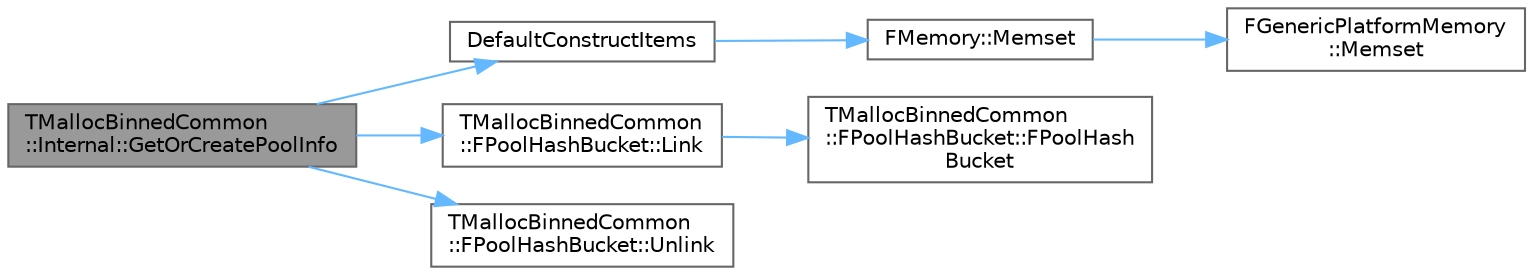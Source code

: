 digraph "TMallocBinnedCommon::Internal::GetOrCreatePoolInfo"
{
 // INTERACTIVE_SVG=YES
 // LATEX_PDF_SIZE
  bgcolor="transparent";
  edge [fontname=Helvetica,fontsize=10,labelfontname=Helvetica,labelfontsize=10];
  node [fontname=Helvetica,fontsize=10,shape=box,height=0.2,width=0.4];
  rankdir="LR";
  Node1 [id="Node000001",label="TMallocBinnedCommon\l::Internal::GetOrCreatePoolInfo",height=0.2,width=0.4,color="gray40", fillcolor="grey60", style="filled", fontcolor="black",tooltip="Gets the PoolInfo for a large block memory address."];
  Node1 -> Node2 [id="edge1_Node000001_Node000002",color="steelblue1",style="solid",tooltip=" "];
  Node2 [id="Node000002",label="DefaultConstructItems",height=0.2,width=0.4,color="grey40", fillcolor="white", style="filled",URL="$db/dea/MemoryOps_8h.html#a69f3751c9b374df224c02a4c4f6bd7b9",tooltip="Default constructs a range of items in memory."];
  Node2 -> Node3 [id="edge2_Node000002_Node000003",color="steelblue1",style="solid",tooltip=" "];
  Node3 [id="Node000003",label="FMemory::Memset",height=0.2,width=0.4,color="grey40", fillcolor="white", style="filled",URL="$de/d4a/structFMemory.html#a43a3e8842ca723b208628f1bcdde41a0",tooltip=" "];
  Node3 -> Node4 [id="edge3_Node000003_Node000004",color="steelblue1",style="solid",tooltip=" "];
  Node4 [id="Node000004",label="FGenericPlatformMemory\l::Memset",height=0.2,width=0.4,color="grey40", fillcolor="white", style="filled",URL="$d3/dfd/structFGenericPlatformMemory.html#a2a4b5993572aea4816cf4d77503358ed",tooltip=" "];
  Node1 -> Node5 [id="edge4_Node000001_Node000005",color="steelblue1",style="solid",tooltip=" "];
  Node5 [id="Node000005",label="TMallocBinnedCommon\l::FPoolHashBucket::Link",height=0.2,width=0.4,color="grey40", fillcolor="white", style="filled",URL="$db/d62/structTMallocBinnedCommon_1_1FPoolHashBucket.html#ad9d9f28bd2f1e0fc543604b384f0a99e",tooltip=" "];
  Node5 -> Node6 [id="edge5_Node000005_Node000006",color="steelblue1",style="solid",tooltip=" "];
  Node6 [id="Node000006",label="TMallocBinnedCommon\l::FPoolHashBucket::FPoolHash\lBucket",height=0.2,width=0.4,color="grey40", fillcolor="white", style="filled",URL="$db/d62/structTMallocBinnedCommon_1_1FPoolHashBucket.html#a787466028d8d180d2ca674d9ef09880f",tooltip=" "];
  Node1 -> Node7 [id="edge6_Node000001_Node000007",color="steelblue1",style="solid",tooltip=" "];
  Node7 [id="Node000007",label="TMallocBinnedCommon\l::FPoolHashBucket::Unlink",height=0.2,width=0.4,color="grey40", fillcolor="white", style="filled",URL="$db/d62/structTMallocBinnedCommon_1_1FPoolHashBucket.html#a426fbf726d8187e5c93cf7b73e89e6bb",tooltip=" "];
}
